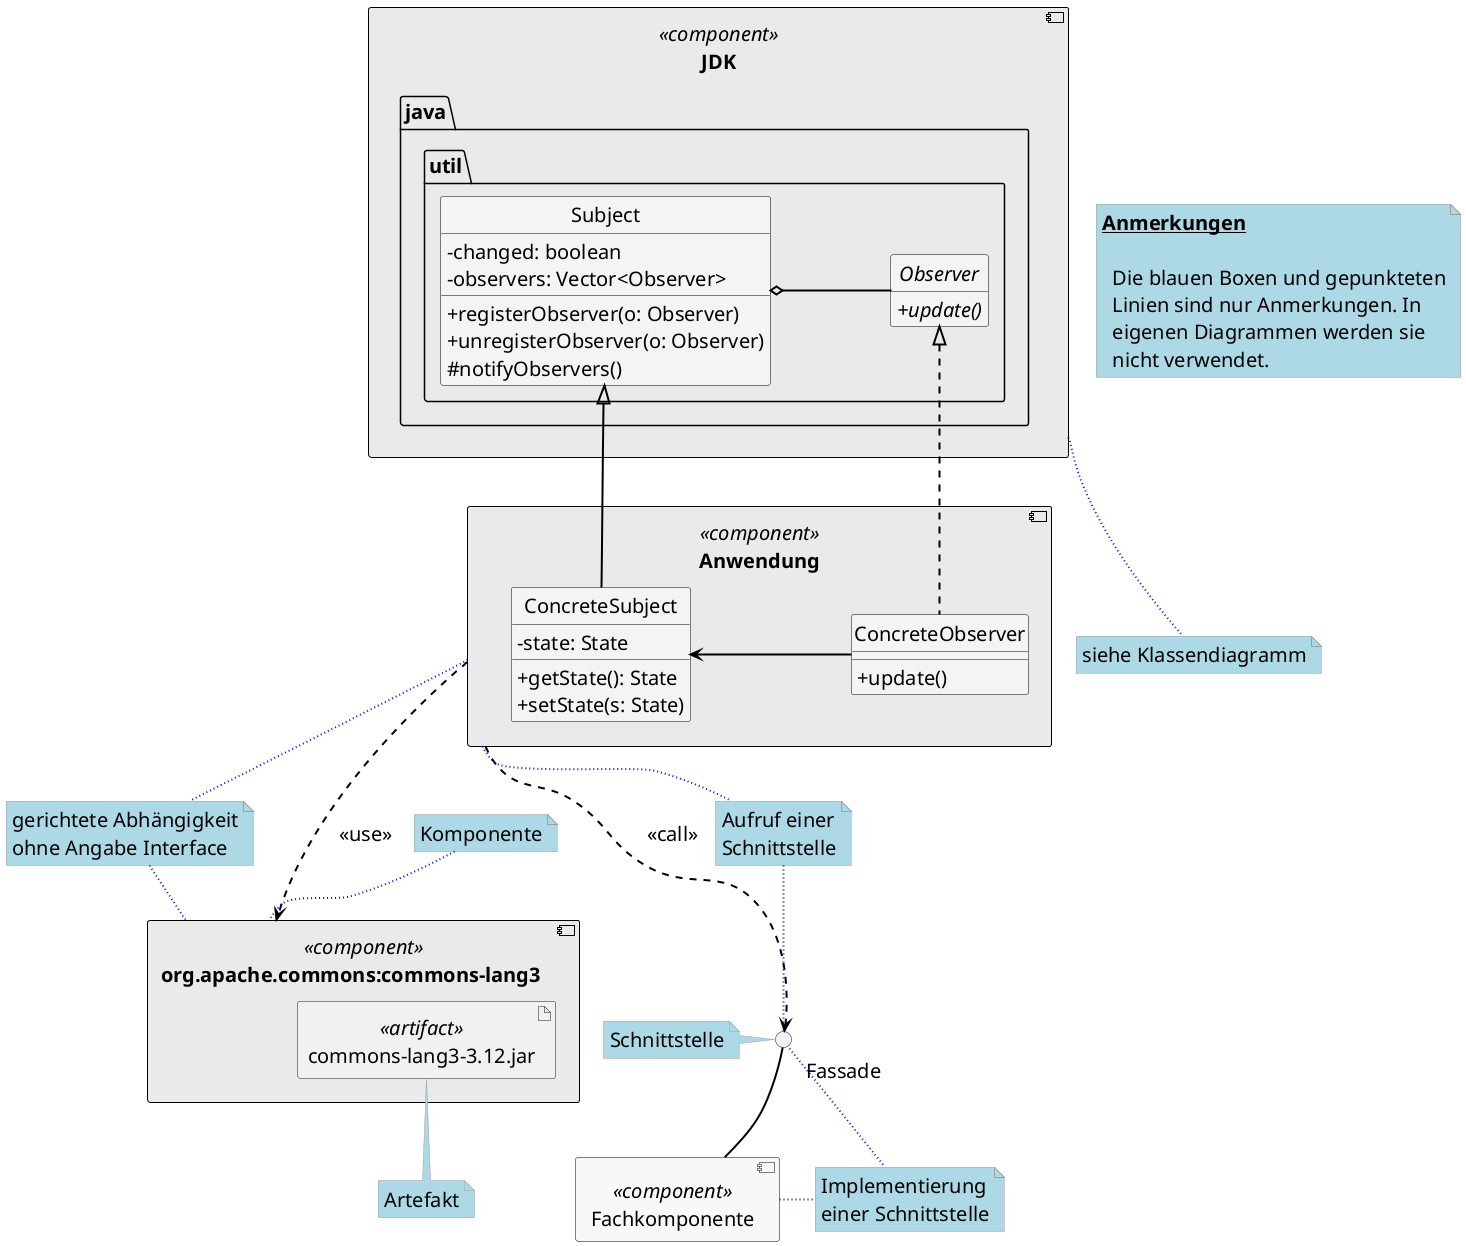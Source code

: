 @startuml

skinparam note {
  BackgroundColor LightBlue
  BorderColor #a0a0a0
  FontName Arial
  FontSize 14
  FontColor black
  RoundCorner 15
  LineType solid
}

skinparam component {
  BackgroundColor #f8f8f8
  BorderColor #a0a0a0
  BackgroundColor<<Main>> #FFFF00
  BorderColor black
  FontName Arial Unicode MS
  FontSize 20
  ArrowFontName Arial Unicode MS
  ArrowFontSize 18
}

skinparam package {
  BackgroundColor #eaeaea
  BorderColor #a0a0a0
  BackgroundColor<<Main>> gold
  BorderColor black
  ArrowColor black
  FontName Arial Unicode MS
  FontSize 20
}

skinparam class {
  BackgroundColor #f4f4f4
  BorderColor #a0a0a0
  BackgroundColor<<Main>> gold
  BorderColor black
  ArrowColor black
  FontName Arial Unicode MS
  FontSize 20
}
skinparam classFontSize 24
skinparam classAttributeIconSize 0
skinparam defaultFontSize 20

skinparam ArrowColor black
skinparam ArrowThickness 2

hide circle
hide interface fields
skinparam componentStyle uml2

component "Anwendung" <<component>> as anwendung {
    class ConcreteSubject {
        -state: State
        +getState(): State
        +setState(s: State)
    }

    class ConcreteObserver {
        +update()
    }

}

component "Fachkomponente" <<component>> as fachkomponente {
}

component " org.apache.commons:commons-lang3      " <<component>> as library {
    artifact commons-lang3-3.12.jar <<artifact>> as lang {
    }
}

component "JDK" <<component>> as Bibliothek {

    package java.util {

        class Subject {
            - changed: boolean
            - observers: Vector<Observer>
            +registerObserver(o: Observer)
            +unregisterObserver(o: Observer)
            #notifyObservers()
        }


        interface Observer {
            +update() {abstract}
        }

    }
}

anwendung ..right.> library : <<use>>
Subject <|-- ConcreteSubject
Subject o- Observer : \t\t

Observer <|.. ConcreteObserver
ConcreteSubject <- ConcreteObserver : \t\t\t

circle "   \t\t\tFassade " as fassade

anwendung ..> fassade : "<<call>>"
fassade -- fachkomponente

note as notes
  <u><b>Anmerkungen</b></u>

    Die blauen Boxen und gepunkteten
    Linien sind nur Anmerkungen. In
    eigenen Diagrammen werden sie
    nicht verwendet.
end note

note "siehe Klassendiagramm" as klassendiagramm
note "Artefakt" as artefact
note "Komponente" as component
note "Implementierung\neiner Schnittstelle" as Implementierung
note "Aufruf einer\nSchnittstelle" as Use
note "gerichtete Abhängigkeit\nohne Angabe Interface" as Dependency
note "Schnittstelle" as schnittstelle

fassade .[#blue,dotted]down. Implementierung
fachkomponente .[#blue,dotted]right. Implementierung
fassade .[#blue,dotted]left. schnittstelle

anwendung .down[#blue,dotted]. Dependency
library .up[#blue,dotted]. Dependency

anwendung .[#blue,dotted]down. Use
fassade .[#blue,dotted]up. Use

lang .[#blue,dotted]down. artefact
library .[#blue,dotted]up. component
klassendiagramm .[#blue,dotted]up. Bibliothek

@enduml
